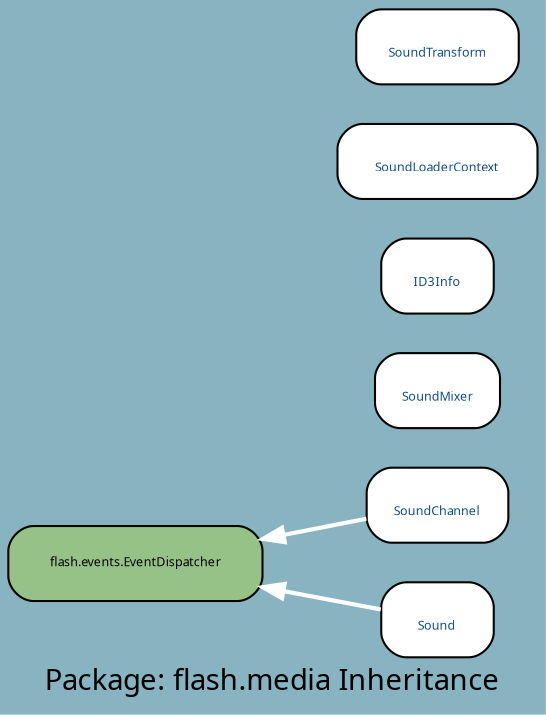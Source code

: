 digraph uml {
	graph [label="Package: flash.media Inheritance", ratio=compress, rankdir=RL, smoothing=avg_dist, overlap=compress, packMode="graph", labelloc=c, fontname="DejaVu Sans Condenesed", fontsize=14, bgcolor="#88B3C1", fontcolor=black];
	node [label="\N", style="rounded,filled", fillcolor="#96c288", fontcolor="#104E8B", fontname="FFF Harmony", fontsize=6, shape=record, color=black];
	edge [fontname=Sans, fontsize=8, minlen="1.2", color=black, fontcolor=black];
	graph [lp="128,12",
		bb="0,0,256,331"];
	"flash.media.SoundChannel" [label="{\nSoundChannel}", fillcolor=white, URL="../types/flash/media/SoundChannel.html", tooltip="\nSoundChannel", portPos=w, pos="208,97", rects="174,79,243,115", width="0.94", height="0.50"];
	"flash.events.EventDispatcher" [fontcolor=black, pos="62,70", rects="1,52,124,88", width="1.69", height="0.50"];
	"flash.media.SoundMixer" [label="{\nSoundMixer}", fillcolor=white, URL="../types/flash/media/SoundMixer.html", tooltip="\nSoundMixer", portPos=w, pos="208,151", rects="178,133,238,169", width="0.83", height="0.50"];
	"flash.media.ID3Info" [label="{\nID3Info}", fillcolor=white, URL="../types/flash/media/ID3Info.html", tooltip="\nID3Info", portPos=w, pos="208,205", rects="181,187,235,223", width="0.75", height="0.50"];
	"flash.media.SoundLoaderContext" [label="{\nSoundLoaderContext}", fillcolor=white, URL="../types/flash/media/SoundLoaderContext.html", tooltip="\nSoundLoaderContext", portPos=w, pos="208,259", rects="160,241,256,277", width="1.33", height="0.50"];
	"flash.media.Sound" [label="{\nSound}", fillcolor=white, URL="../types/flash/media/Sound.html", tooltip="\nSound", portPos=w, pos="208,43", rects="181,25,235,61", width="0.75", height="0.50"];
	"flash.media.SoundTransform" [label="{\nSoundTransform}", fillcolor=white, URL="../types/flash/media/SoundTransform.html", tooltip="\nSoundTransform", portPos=w, pos="208,313", rects="169,295,247,331", width="1.08", height="0.50"];
	"flash.media.SoundChannel" -> "flash.events.EventDispatcher" [color=white, style=bold, arrowhead=normal, arrowsize="1.0", pos="e,124,82 174,91 162,89 148,86 134,84"];
	"flash.media.Sound" -> "flash.events.EventDispatcher" [color=white, style=bold, arrowhead=normal, arrowsize="1.0", pos="e,124,59 181,48 168,51 151,54 134,57"];
}
